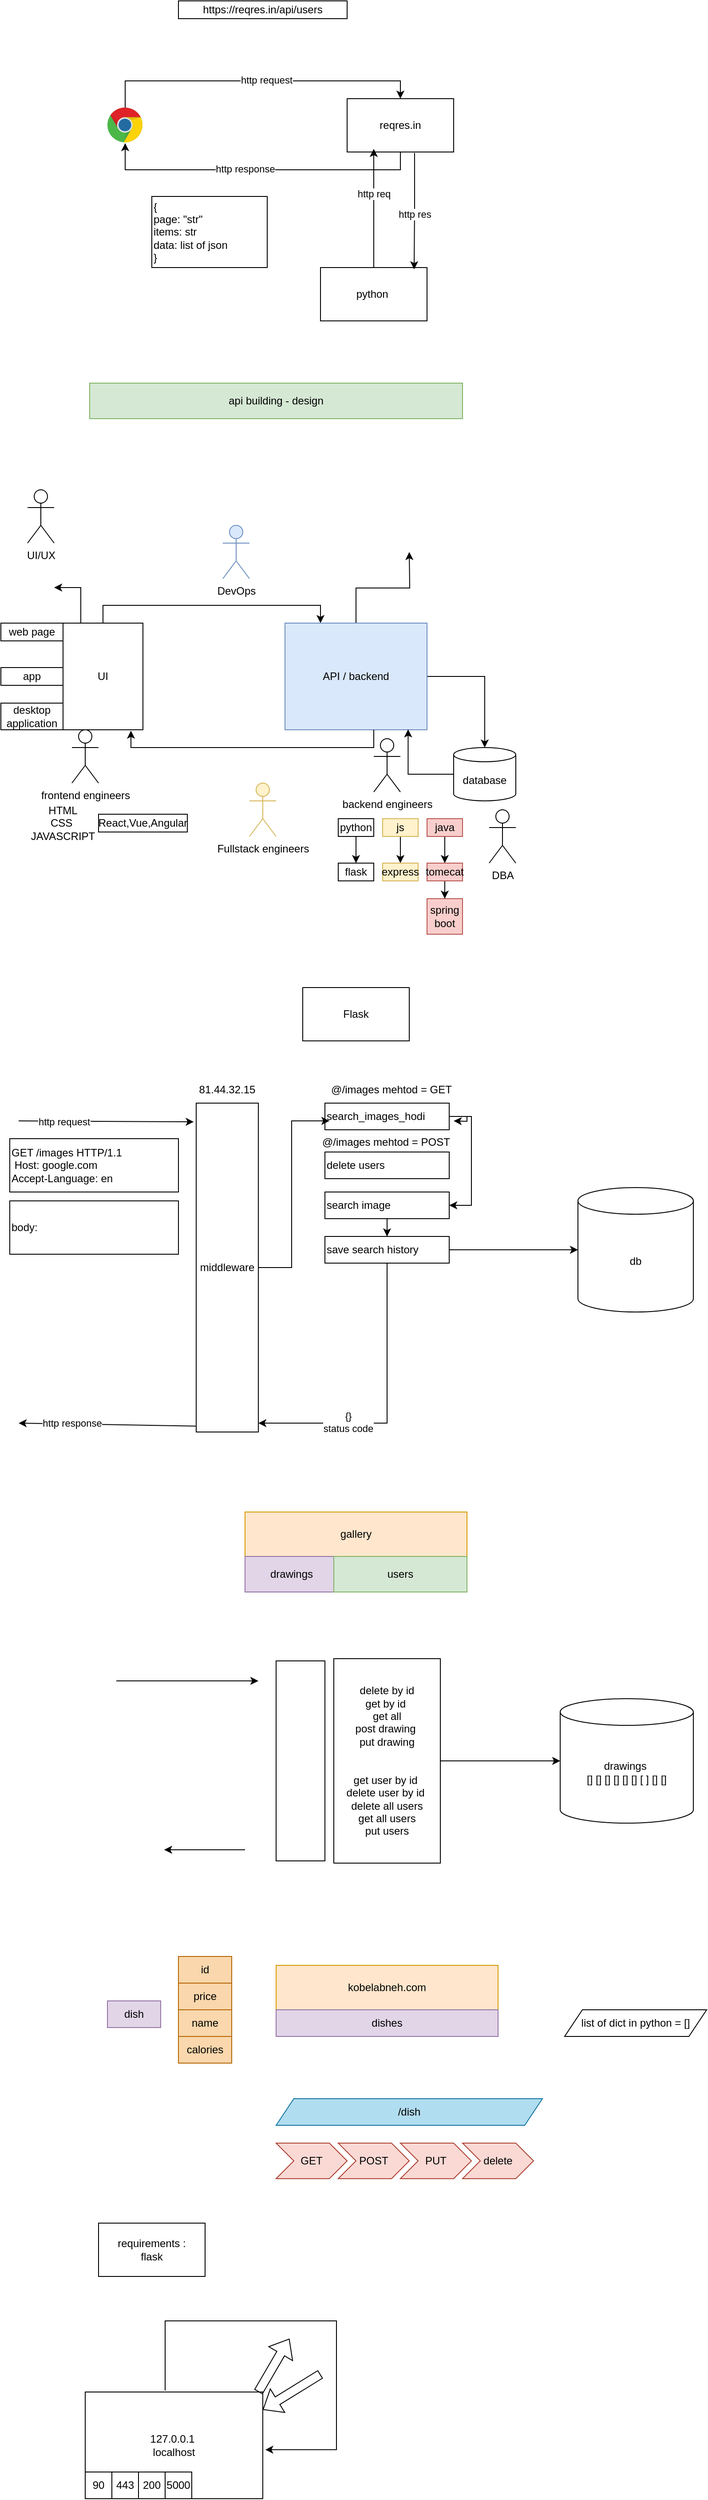 <mxfile version="26.0.4">
  <diagram name="Page-1" id="q_R1HpsBgD3EjmTbTrPw">
    <mxGraphModel dx="730" dy="529" grid="1" gridSize="10" guides="1" tooltips="1" connect="1" arrows="1" fold="1" page="1" pageScale="1" pageWidth="850" pageHeight="1100" math="0" shadow="0">
      <root>
        <mxCell id="0" />
        <mxCell id="1" parent="0" />
        <mxCell id="LPuHKw6oyxf4gAsCf_pK-1" value="https://reqres.in/api/users" style="rounded=0;whiteSpace=wrap;html=1;" vertex="1" parent="1">
          <mxGeometry x="220" y="20" width="190" height="20" as="geometry" />
        </mxCell>
        <mxCell id="LPuHKw6oyxf4gAsCf_pK-3" style="edgeStyle=orthogonalEdgeStyle;rounded=0;orthogonalLoop=1;jettySize=auto;html=1;" edge="1" parent="1" source="LPuHKw6oyxf4gAsCf_pK-2" target="LPuHKw6oyxf4gAsCf_pK-4">
          <mxGeometry relative="1" as="geometry">
            <mxPoint x="470" y="160" as="targetPoint" />
            <Array as="points">
              <mxPoint x="160" y="110" />
              <mxPoint x="470" y="110" />
            </Array>
          </mxGeometry>
        </mxCell>
        <mxCell id="LPuHKw6oyxf4gAsCf_pK-5" value="http request" style="edgeLabel;html=1;align=center;verticalAlign=middle;resizable=0;points=[];" vertex="1" connectable="0" parent="LPuHKw6oyxf4gAsCf_pK-3">
          <mxGeometry x="0.048" y="2" relative="1" as="geometry">
            <mxPoint y="1" as="offset" />
          </mxGeometry>
        </mxCell>
        <mxCell id="LPuHKw6oyxf4gAsCf_pK-2" value="" style="dashed=0;outlineConnect=0;html=1;align=center;labelPosition=center;verticalLabelPosition=bottom;verticalAlign=top;shape=mxgraph.weblogos.chrome" vertex="1" parent="1">
          <mxGeometry x="140" y="140" width="40" height="40" as="geometry" />
        </mxCell>
        <mxCell id="LPuHKw6oyxf4gAsCf_pK-6" style="edgeStyle=orthogonalEdgeStyle;rounded=0;orthogonalLoop=1;jettySize=auto;html=1;" edge="1" parent="1" source="LPuHKw6oyxf4gAsCf_pK-4" target="LPuHKw6oyxf4gAsCf_pK-2">
          <mxGeometry relative="1" as="geometry">
            <Array as="points">
              <mxPoint x="470" y="210" />
              <mxPoint x="160" y="210" />
            </Array>
          </mxGeometry>
        </mxCell>
        <mxCell id="LPuHKw6oyxf4gAsCf_pK-7" value="http response" style="edgeLabel;html=1;align=center;verticalAlign=middle;resizable=0;points=[];" vertex="1" connectable="0" parent="LPuHKw6oyxf4gAsCf_pK-6">
          <mxGeometry x="0.086" y="-1" relative="1" as="geometry">
            <mxPoint as="offset" />
          </mxGeometry>
        </mxCell>
        <mxCell id="LPuHKw6oyxf4gAsCf_pK-4" value="reqres.in" style="rounded=0;whiteSpace=wrap;html=1;" vertex="1" parent="1">
          <mxGeometry x="410" y="130" width="120" height="60" as="geometry" />
        </mxCell>
        <mxCell id="LPuHKw6oyxf4gAsCf_pK-8" value="{&lt;div&gt;page: &quot;str&quot;&amp;nbsp;&lt;/div&gt;&lt;div&gt;items: str&lt;br&gt;data: list of json&lt;br&gt;}&lt;/div&gt;" style="rounded=0;whiteSpace=wrap;html=1;align=left;" vertex="1" parent="1">
          <mxGeometry x="190" y="240" width="130" height="80" as="geometry" />
        </mxCell>
        <mxCell id="LPuHKw6oyxf4gAsCf_pK-10" value="python&amp;nbsp;" style="rounded=0;whiteSpace=wrap;html=1;" vertex="1" parent="1">
          <mxGeometry x="380" y="320" width="120" height="60" as="geometry" />
        </mxCell>
        <mxCell id="LPuHKw6oyxf4gAsCf_pK-11" style="edgeStyle=orthogonalEdgeStyle;rounded=0;orthogonalLoop=1;jettySize=auto;html=1;entryX=0.25;entryY=0.942;entryDx=0;entryDy=0;entryPerimeter=0;" edge="1" parent="1" source="LPuHKw6oyxf4gAsCf_pK-10" target="LPuHKw6oyxf4gAsCf_pK-4">
          <mxGeometry relative="1" as="geometry" />
        </mxCell>
        <mxCell id="LPuHKw6oyxf4gAsCf_pK-12" value="http req" style="edgeLabel;html=1;align=center;verticalAlign=middle;resizable=0;points=[];" vertex="1" connectable="0" parent="LPuHKw6oyxf4gAsCf_pK-11">
          <mxGeometry x="0.251" relative="1" as="geometry">
            <mxPoint as="offset" />
          </mxGeometry>
        </mxCell>
        <mxCell id="LPuHKw6oyxf4gAsCf_pK-13" style="edgeStyle=orthogonalEdgeStyle;rounded=0;orthogonalLoop=1;jettySize=auto;html=1;entryX=0.879;entryY=0.033;entryDx=0;entryDy=0;entryPerimeter=0;exitX=0.633;exitY=1.017;exitDx=0;exitDy=0;exitPerimeter=0;" edge="1" parent="1" source="LPuHKw6oyxf4gAsCf_pK-4" target="LPuHKw6oyxf4gAsCf_pK-10">
          <mxGeometry relative="1" as="geometry" />
        </mxCell>
        <mxCell id="LPuHKw6oyxf4gAsCf_pK-14" value="http res" style="edgeLabel;html=1;align=center;verticalAlign=middle;resizable=0;points=[];" vertex="1" connectable="0" parent="LPuHKw6oyxf4gAsCf_pK-13">
          <mxGeometry x="-0.24" relative="1" as="geometry">
            <mxPoint y="19" as="offset" />
          </mxGeometry>
        </mxCell>
        <mxCell id="LPuHKw6oyxf4gAsCf_pK-15" value="api building - design" style="rounded=0;whiteSpace=wrap;html=1;fillColor=#d5e8d4;strokeColor=#82b366;" vertex="1" parent="1">
          <mxGeometry x="120" y="450" width="420" height="40" as="geometry" />
        </mxCell>
        <mxCell id="LPuHKw6oyxf4gAsCf_pK-34" style="edgeStyle=orthogonalEdgeStyle;rounded=0;orthogonalLoop=1;jettySize=auto;html=1;entryX=0.25;entryY=0;entryDx=0;entryDy=0;" edge="1" parent="1" source="LPuHKw6oyxf4gAsCf_pK-16" target="LPuHKw6oyxf4gAsCf_pK-17">
          <mxGeometry relative="1" as="geometry">
            <Array as="points">
              <mxPoint x="135" y="700" />
              <mxPoint x="380" y="700" />
            </Array>
          </mxGeometry>
        </mxCell>
        <mxCell id="LPuHKw6oyxf4gAsCf_pK-49" style="edgeStyle=orthogonalEdgeStyle;rounded=0;orthogonalLoop=1;jettySize=auto;html=1;" edge="1" parent="1" source="LPuHKw6oyxf4gAsCf_pK-16">
          <mxGeometry relative="1" as="geometry">
            <mxPoint x="80" y="680" as="targetPoint" />
            <Array as="points">
              <mxPoint x="110" y="680" />
            </Array>
          </mxGeometry>
        </mxCell>
        <mxCell id="LPuHKw6oyxf4gAsCf_pK-16" value="UI" style="rounded=0;whiteSpace=wrap;html=1;" vertex="1" parent="1">
          <mxGeometry x="90" y="720" width="90" height="120" as="geometry" />
        </mxCell>
        <mxCell id="LPuHKw6oyxf4gAsCf_pK-21" style="edgeStyle=orthogonalEdgeStyle;rounded=0;orthogonalLoop=1;jettySize=auto;html=1;" edge="1" parent="1" source="LPuHKw6oyxf4gAsCf_pK-17" target="LPuHKw6oyxf4gAsCf_pK-20">
          <mxGeometry relative="1" as="geometry" />
        </mxCell>
        <mxCell id="LPuHKw6oyxf4gAsCf_pK-50" style="edgeStyle=orthogonalEdgeStyle;rounded=0;orthogonalLoop=1;jettySize=auto;html=1;" edge="1" parent="1" source="LPuHKw6oyxf4gAsCf_pK-17">
          <mxGeometry relative="1" as="geometry">
            <mxPoint x="480" y="640" as="targetPoint" />
          </mxGeometry>
        </mxCell>
        <mxCell id="LPuHKw6oyxf4gAsCf_pK-17" value="API / backend" style="rounded=0;whiteSpace=wrap;html=1;fillColor=#dae8fc;strokeColor=#6c8ebf;" vertex="1" parent="1">
          <mxGeometry x="340" y="720" width="160" height="120" as="geometry" />
        </mxCell>
        <mxCell id="LPuHKw6oyxf4gAsCf_pK-19" style="edgeStyle=orthogonalEdgeStyle;rounded=0;orthogonalLoop=1;jettySize=auto;html=1;entryX=0.85;entryY=1.008;entryDx=0;entryDy=0;entryPerimeter=0;" edge="1" parent="1" source="LPuHKw6oyxf4gAsCf_pK-17" target="LPuHKw6oyxf4gAsCf_pK-16">
          <mxGeometry relative="1" as="geometry">
            <Array as="points">
              <mxPoint x="440" y="860" />
              <mxPoint x="167" y="860" />
            </Array>
          </mxGeometry>
        </mxCell>
        <mxCell id="LPuHKw6oyxf4gAsCf_pK-20" value="database" style="shape=cylinder3;whiteSpace=wrap;html=1;boundedLbl=1;backgroundOutline=1;size=8;" vertex="1" parent="1">
          <mxGeometry x="530" y="860" width="70" height="60" as="geometry" />
        </mxCell>
        <mxCell id="LPuHKw6oyxf4gAsCf_pK-22" style="edgeStyle=orthogonalEdgeStyle;rounded=0;orthogonalLoop=1;jettySize=auto;html=1;entryX=0.867;entryY=0.996;entryDx=0;entryDy=0;entryPerimeter=0;" edge="1" parent="1" source="LPuHKw6oyxf4gAsCf_pK-20" target="LPuHKw6oyxf4gAsCf_pK-17">
          <mxGeometry relative="1" as="geometry" />
        </mxCell>
        <mxCell id="LPuHKw6oyxf4gAsCf_pK-23" value="frontend engineers" style="shape=umlActor;verticalLabelPosition=bottom;verticalAlign=top;html=1;outlineConnect=0;" vertex="1" parent="1">
          <mxGeometry x="100" y="840" width="30" height="60" as="geometry" />
        </mxCell>
        <mxCell id="LPuHKw6oyxf4gAsCf_pK-25" value="HTML&lt;br&gt;CSS&amp;nbsp;&lt;br&gt;JAVASCRIPT" style="text;html=1;align=center;verticalAlign=middle;whiteSpace=wrap;rounded=0;" vertex="1" parent="1">
          <mxGeometry x="60" y="930" width="60" height="30" as="geometry" />
        </mxCell>
        <mxCell id="LPuHKw6oyxf4gAsCf_pK-26" value="React,Vue,Angular" style="rounded=0;whiteSpace=wrap;html=1;" vertex="1" parent="1">
          <mxGeometry x="130" y="935" width="100" height="20" as="geometry" />
        </mxCell>
        <mxCell id="LPuHKw6oyxf4gAsCf_pK-28" value="UI/UX" style="shape=umlActor;verticalLabelPosition=bottom;verticalAlign=top;html=1;outlineConnect=0;" vertex="1" parent="1">
          <mxGeometry x="50" y="570" width="30" height="60" as="geometry" />
        </mxCell>
        <mxCell id="LPuHKw6oyxf4gAsCf_pK-30" value="web page" style="rounded=0;whiteSpace=wrap;html=1;" vertex="1" parent="1">
          <mxGeometry x="20" y="720" width="70" height="20" as="geometry" />
        </mxCell>
        <mxCell id="LPuHKw6oyxf4gAsCf_pK-31" value="app" style="rounded=0;whiteSpace=wrap;html=1;" vertex="1" parent="1">
          <mxGeometry x="20" y="770" width="70" height="20" as="geometry" />
        </mxCell>
        <mxCell id="LPuHKw6oyxf4gAsCf_pK-32" value="desktop application" style="rounded=0;whiteSpace=wrap;html=1;" vertex="1" parent="1">
          <mxGeometry x="20" y="810" width="70" height="30" as="geometry" />
        </mxCell>
        <mxCell id="LPuHKw6oyxf4gAsCf_pK-33" value="backend engineers" style="shape=umlActor;verticalLabelPosition=bottom;verticalAlign=top;html=1;outlineConnect=0;" vertex="1" parent="1">
          <mxGeometry x="440" y="850" width="30" height="60" as="geometry" />
        </mxCell>
        <mxCell id="LPuHKw6oyxf4gAsCf_pK-35" value="DBA" style="shape=umlActor;verticalLabelPosition=bottom;verticalAlign=top;html=1;outlineConnect=0;" vertex="1" parent="1">
          <mxGeometry x="570" y="930" width="30" height="60" as="geometry" />
        </mxCell>
        <mxCell id="LPuHKw6oyxf4gAsCf_pK-38" style="edgeStyle=orthogonalEdgeStyle;rounded=0;orthogonalLoop=1;jettySize=auto;html=1;entryX=0.5;entryY=0;entryDx=0;entryDy=0;" edge="1" parent="1" source="LPuHKw6oyxf4gAsCf_pK-36" target="LPuHKw6oyxf4gAsCf_pK-37">
          <mxGeometry relative="1" as="geometry" />
        </mxCell>
        <mxCell id="LPuHKw6oyxf4gAsCf_pK-36" value="python" style="rounded=0;whiteSpace=wrap;html=1;" vertex="1" parent="1">
          <mxGeometry x="400" y="940" width="40" height="20" as="geometry" />
        </mxCell>
        <mxCell id="LPuHKw6oyxf4gAsCf_pK-37" value="flask" style="rounded=0;whiteSpace=wrap;html=1;" vertex="1" parent="1">
          <mxGeometry x="400" y="990" width="40" height="20" as="geometry" />
        </mxCell>
        <mxCell id="LPuHKw6oyxf4gAsCf_pK-41" style="edgeStyle=orthogonalEdgeStyle;rounded=0;orthogonalLoop=1;jettySize=auto;html=1;" edge="1" parent="1" source="LPuHKw6oyxf4gAsCf_pK-39" target="LPuHKw6oyxf4gAsCf_pK-40">
          <mxGeometry relative="1" as="geometry" />
        </mxCell>
        <mxCell id="LPuHKw6oyxf4gAsCf_pK-39" value="js" style="rounded=0;whiteSpace=wrap;html=1;fillColor=#fff2cc;strokeColor=#d6b656;" vertex="1" parent="1">
          <mxGeometry x="450" y="940" width="40" height="20" as="geometry" />
        </mxCell>
        <mxCell id="LPuHKw6oyxf4gAsCf_pK-40" value="express" style="rounded=0;whiteSpace=wrap;html=1;fillColor=#fff2cc;strokeColor=#d6b656;" vertex="1" parent="1">
          <mxGeometry x="450" y="990" width="40" height="20" as="geometry" />
        </mxCell>
        <mxCell id="LPuHKw6oyxf4gAsCf_pK-44" value="" style="edgeStyle=orthogonalEdgeStyle;rounded=0;orthogonalLoop=1;jettySize=auto;html=1;" edge="1" parent="1" source="LPuHKw6oyxf4gAsCf_pK-42" target="LPuHKw6oyxf4gAsCf_pK-43">
          <mxGeometry relative="1" as="geometry" />
        </mxCell>
        <mxCell id="LPuHKw6oyxf4gAsCf_pK-42" value="java" style="rounded=0;whiteSpace=wrap;html=1;fillColor=#f8cecc;strokeColor=#b85450;" vertex="1" parent="1">
          <mxGeometry x="500" y="940" width="40" height="20" as="geometry" />
        </mxCell>
        <mxCell id="LPuHKw6oyxf4gAsCf_pK-46" style="edgeStyle=orthogonalEdgeStyle;rounded=0;orthogonalLoop=1;jettySize=auto;html=1;" edge="1" parent="1" source="LPuHKw6oyxf4gAsCf_pK-43" target="LPuHKw6oyxf4gAsCf_pK-45">
          <mxGeometry relative="1" as="geometry" />
        </mxCell>
        <mxCell id="LPuHKw6oyxf4gAsCf_pK-43" value="tomecat" style="rounded=0;whiteSpace=wrap;html=1;fillColor=#f8cecc;strokeColor=#b85450;" vertex="1" parent="1">
          <mxGeometry x="500" y="990" width="40" height="20" as="geometry" />
        </mxCell>
        <mxCell id="LPuHKw6oyxf4gAsCf_pK-45" value="spring boot" style="rounded=0;whiteSpace=wrap;html=1;fillColor=#f8cecc;strokeColor=#b85450;" vertex="1" parent="1">
          <mxGeometry x="500" y="1030" width="40" height="40" as="geometry" />
        </mxCell>
        <mxCell id="LPuHKw6oyxf4gAsCf_pK-47" value="Fullstack engineers" style="shape=umlActor;verticalLabelPosition=bottom;verticalAlign=top;html=1;outlineConnect=0;fillColor=#fff2cc;strokeColor=#d6b656;" vertex="1" parent="1">
          <mxGeometry x="300" y="900" width="30" height="60" as="geometry" />
        </mxCell>
        <mxCell id="LPuHKw6oyxf4gAsCf_pK-48" value="DevOps" style="shape=umlActor;verticalLabelPosition=bottom;verticalAlign=top;html=1;outlineConnect=0;fillColor=#dae8fc;strokeColor=#6c8ebf;" vertex="1" parent="1">
          <mxGeometry x="270" y="610" width="30" height="60" as="geometry" />
        </mxCell>
        <mxCell id="LPuHKw6oyxf4gAsCf_pK-51" value="Flask" style="rounded=0;whiteSpace=wrap;html=1;" vertex="1" parent="1">
          <mxGeometry x="360" y="1130" width="120" height="60" as="geometry" />
        </mxCell>
        <mxCell id="LPuHKw6oyxf4gAsCf_pK-52" value="middleware" style="rounded=0;whiteSpace=wrap;html=1;" vertex="1" parent="1">
          <mxGeometry x="240" y="1260" width="70" height="370" as="geometry" />
        </mxCell>
        <mxCell id="LPuHKw6oyxf4gAsCf_pK-53" value="" style="endArrow=classic;html=1;rounded=0;entryX=-0.04;entryY=0.057;entryDx=0;entryDy=0;entryPerimeter=0;" edge="1" parent="1" target="LPuHKw6oyxf4gAsCf_pK-52">
          <mxGeometry width="50" height="50" relative="1" as="geometry">
            <mxPoint x="40" y="1280" as="sourcePoint" />
            <mxPoint x="160" y="1280" as="targetPoint" />
          </mxGeometry>
        </mxCell>
        <mxCell id="LPuHKw6oyxf4gAsCf_pK-55" value="http request" style="edgeLabel;html=1;align=center;verticalAlign=middle;resizable=0;points=[];" vertex="1" connectable="0" parent="LPuHKw6oyxf4gAsCf_pK-53">
          <mxGeometry x="-0.728" y="-1" relative="1" as="geometry">
            <mxPoint x="24" as="offset" />
          </mxGeometry>
        </mxCell>
        <mxCell id="LPuHKw6oyxf4gAsCf_pK-54" value="" style="endArrow=classic;html=1;rounded=0;exitX=-0.008;exitY=0.982;exitDx=0;exitDy=0;exitPerimeter=0;" edge="1" parent="1" source="LPuHKw6oyxf4gAsCf_pK-52">
          <mxGeometry width="50" height="50" relative="1" as="geometry">
            <mxPoint x="160" y="1620" as="sourcePoint" />
            <mxPoint x="40" y="1620" as="targetPoint" />
          </mxGeometry>
        </mxCell>
        <mxCell id="LPuHKw6oyxf4gAsCf_pK-56" value="http response" style="edgeLabel;html=1;align=center;verticalAlign=middle;resizable=0;points=[];" vertex="1" connectable="0" parent="1">
          <mxGeometry x="100" y="1620" as="geometry" />
        </mxCell>
        <mxCell id="LPuHKw6oyxf4gAsCf_pK-65" value="GET /images HTTP/1.1&lt;br&gt;&amp;nbsp;Host: google.com&lt;br&gt;Accept-Language: en" style="rounded=0;whiteSpace=wrap;html=1;align=left;" vertex="1" parent="1">
          <mxGeometry x="30" y="1300" width="190" height="60" as="geometry" />
        </mxCell>
        <mxCell id="LPuHKw6oyxf4gAsCf_pK-66" value="body:&amp;nbsp;" style="rounded=0;whiteSpace=wrap;html=1;align=left;" vertex="1" parent="1">
          <mxGeometry x="30" y="1370" width="190" height="60" as="geometry" />
        </mxCell>
        <mxCell id="LPuHKw6oyxf4gAsCf_pK-67" value="81.44.32.15" style="text;html=1;align=center;verticalAlign=middle;whiteSpace=wrap;rounded=0;" vertex="1" parent="1">
          <mxGeometry x="245" y="1230" width="60" height="30" as="geometry" />
        </mxCell>
        <mxCell id="LPuHKw6oyxf4gAsCf_pK-76" style="edgeStyle=orthogonalEdgeStyle;rounded=0;orthogonalLoop=1;jettySize=auto;html=1;" edge="1" parent="1" source="LPuHKw6oyxf4gAsCf_pK-68">
          <mxGeometry relative="1" as="geometry">
            <mxPoint x="530" y="1280" as="targetPoint" />
          </mxGeometry>
        </mxCell>
        <mxCell id="LPuHKw6oyxf4gAsCf_pK-77" style="edgeStyle=orthogonalEdgeStyle;rounded=0;orthogonalLoop=1;jettySize=auto;html=1;entryX=1;entryY=0.5;entryDx=0;entryDy=0;" edge="1" parent="1" source="LPuHKw6oyxf4gAsCf_pK-68" target="LPuHKw6oyxf4gAsCf_pK-70">
          <mxGeometry relative="1" as="geometry">
            <Array as="points">
              <mxPoint x="550" y="1275" />
              <mxPoint x="550" y="1375" />
            </Array>
          </mxGeometry>
        </mxCell>
        <mxCell id="LPuHKw6oyxf4gAsCf_pK-68" value="search_images_hodi" style="rounded=0;whiteSpace=wrap;html=1;align=left;" vertex="1" parent="1">
          <mxGeometry x="385" y="1260" width="140" height="30" as="geometry" />
        </mxCell>
        <mxCell id="LPuHKw6oyxf4gAsCf_pK-69" value="delete users" style="rounded=0;whiteSpace=wrap;html=1;align=left;" vertex="1" parent="1">
          <mxGeometry x="385" y="1315" width="140" height="30" as="geometry" />
        </mxCell>
        <mxCell id="LPuHKw6oyxf4gAsCf_pK-79" style="edgeStyle=orthogonalEdgeStyle;rounded=0;orthogonalLoop=1;jettySize=auto;html=1;" edge="1" parent="1" source="LPuHKw6oyxf4gAsCf_pK-70" target="LPuHKw6oyxf4gAsCf_pK-71">
          <mxGeometry relative="1" as="geometry" />
        </mxCell>
        <mxCell id="LPuHKw6oyxf4gAsCf_pK-70" value="search image" style="rounded=0;whiteSpace=wrap;html=1;align=left;" vertex="1" parent="1">
          <mxGeometry x="385" y="1360" width="140" height="30" as="geometry" />
        </mxCell>
        <mxCell id="LPuHKw6oyxf4gAsCf_pK-80" style="edgeStyle=orthogonalEdgeStyle;rounded=0;orthogonalLoop=1;jettySize=auto;html=1;" edge="1" parent="1" source="LPuHKw6oyxf4gAsCf_pK-71" target="LPuHKw6oyxf4gAsCf_pK-78">
          <mxGeometry relative="1" as="geometry" />
        </mxCell>
        <mxCell id="LPuHKw6oyxf4gAsCf_pK-71" value="save search history" style="rounded=0;whiteSpace=wrap;html=1;align=left;" vertex="1" parent="1">
          <mxGeometry x="385" y="1410" width="140" height="30" as="geometry" />
        </mxCell>
        <mxCell id="LPuHKw6oyxf4gAsCf_pK-73" style="edgeStyle=orthogonalEdgeStyle;rounded=0;orthogonalLoop=1;jettySize=auto;html=1;entryX=0.036;entryY=0.667;entryDx=0;entryDy=0;entryPerimeter=0;" edge="1" parent="1" source="LPuHKw6oyxf4gAsCf_pK-52" target="LPuHKw6oyxf4gAsCf_pK-68">
          <mxGeometry relative="1" as="geometry" />
        </mxCell>
        <mxCell id="LPuHKw6oyxf4gAsCf_pK-74" value="@/images mehtod = GET" style="text;html=1;align=center;verticalAlign=middle;whiteSpace=wrap;rounded=0;" vertex="1" parent="1">
          <mxGeometry x="390" y="1230" width="140" height="30" as="geometry" />
        </mxCell>
        <mxCell id="LPuHKw6oyxf4gAsCf_pK-75" value="&lt;span style=&quot;color: rgb(0, 0, 0); font-family: Helvetica; font-size: 12px; font-style: normal; font-variant-ligatures: normal; font-variant-caps: normal; font-weight: 400; letter-spacing: normal; orphans: 2; text-align: center; text-indent: 0px; text-transform: none; widows: 2; word-spacing: 0px; -webkit-text-stroke-width: 0px; white-space: normal; background-color: rgb(251, 251, 251); text-decoration-thickness: initial; text-decoration-style: initial; text-decoration-color: initial; float: none; display: inline !important;&quot;&gt;@/images mehtod = POST&lt;/span&gt;" style="text;whiteSpace=wrap;html=1;" vertex="1" parent="1">
          <mxGeometry x="380" y="1290" width="170" height="40" as="geometry" />
        </mxCell>
        <mxCell id="LPuHKw6oyxf4gAsCf_pK-78" value="db" style="shape=cylinder3;whiteSpace=wrap;html=1;boundedLbl=1;backgroundOutline=1;size=15;" vertex="1" parent="1">
          <mxGeometry x="670" y="1355" width="130" height="140" as="geometry" />
        </mxCell>
        <mxCell id="LPuHKw6oyxf4gAsCf_pK-81" style="edgeStyle=orthogonalEdgeStyle;rounded=0;orthogonalLoop=1;jettySize=auto;html=1;entryX=1;entryY=0.973;entryDx=0;entryDy=0;entryPerimeter=0;" edge="1" parent="1" source="LPuHKw6oyxf4gAsCf_pK-71" target="LPuHKw6oyxf4gAsCf_pK-52">
          <mxGeometry relative="1" as="geometry">
            <Array as="points">
              <mxPoint x="455" y="1620" />
            </Array>
          </mxGeometry>
        </mxCell>
        <mxCell id="LPuHKw6oyxf4gAsCf_pK-82" value="{}&lt;br&gt;status code" style="edgeLabel;html=1;align=center;verticalAlign=middle;resizable=0;points=[];" vertex="1" connectable="0" parent="LPuHKw6oyxf4gAsCf_pK-81">
          <mxGeometry x="0.381" y="-1" relative="1" as="geometry">
            <mxPoint as="offset" />
          </mxGeometry>
        </mxCell>
        <mxCell id="LPuHKw6oyxf4gAsCf_pK-83" value="gallery" style="rounded=0;whiteSpace=wrap;html=1;fillColor=#ffe6cc;strokeColor=#d79b00;" vertex="1" parent="1">
          <mxGeometry x="295" y="1720" width="250" height="50" as="geometry" />
        </mxCell>
        <mxCell id="LPuHKw6oyxf4gAsCf_pK-84" value="drawings" style="rounded=0;whiteSpace=wrap;html=1;fillColor=#e1d5e7;strokeColor=#9673a6;" vertex="1" parent="1">
          <mxGeometry x="295" y="1770" width="105" height="40" as="geometry" />
        </mxCell>
        <mxCell id="LPuHKw6oyxf4gAsCf_pK-85" value="drawings&amp;nbsp;&lt;br&gt;[] [] [] [] [] [] [ ] [] []" style="shape=cylinder3;whiteSpace=wrap;html=1;boundedLbl=1;backgroundOutline=1;size=15;" vertex="1" parent="1">
          <mxGeometry x="650" y="1930" width="150" height="140" as="geometry" />
        </mxCell>
        <mxCell id="LPuHKw6oyxf4gAsCf_pK-88" style="edgeStyle=orthogonalEdgeStyle;rounded=0;orthogonalLoop=1;jettySize=auto;html=1;" edge="1" parent="1" source="LPuHKw6oyxf4gAsCf_pK-86" target="LPuHKw6oyxf4gAsCf_pK-85">
          <mxGeometry relative="1" as="geometry" />
        </mxCell>
        <mxCell id="LPuHKw6oyxf4gAsCf_pK-86" value="delete by id&lt;br&gt;get by id&amp;nbsp;&lt;br&gt;get all&lt;div&gt;post drawing&amp;nbsp;&lt;/div&gt;&lt;div&gt;put drawing&lt;br&gt;&lt;br&gt;&lt;br&gt;get user by id&amp;nbsp;&lt;br&gt;delete user by id&amp;nbsp;&lt;/div&gt;&lt;div&gt;delete all users&lt;br&gt;get all users&lt;br&gt;put users&lt;/div&gt;" style="rounded=0;whiteSpace=wrap;html=1;" vertex="1" parent="1">
          <mxGeometry x="395" y="1885" width="120" height="230" as="geometry" />
        </mxCell>
        <mxCell id="LPuHKw6oyxf4gAsCf_pK-87" value="users" style="rounded=0;whiteSpace=wrap;html=1;fillColor=#d5e8d4;strokeColor=#82b366;" vertex="1" parent="1">
          <mxGeometry x="395" y="1770" width="150" height="40" as="geometry" />
        </mxCell>
        <mxCell id="LPuHKw6oyxf4gAsCf_pK-89" value="" style="rounded=0;whiteSpace=wrap;html=1;" vertex="1" parent="1">
          <mxGeometry x="330" y="1887.5" width="55" height="225" as="geometry" />
        </mxCell>
        <mxCell id="LPuHKw6oyxf4gAsCf_pK-91" value="" style="endArrow=classic;html=1;rounded=0;" edge="1" parent="1">
          <mxGeometry width="50" height="50" relative="1" as="geometry">
            <mxPoint x="150" y="1910" as="sourcePoint" />
            <mxPoint x="310" y="1910" as="targetPoint" />
          </mxGeometry>
        </mxCell>
        <mxCell id="LPuHKw6oyxf4gAsCf_pK-92" value="" style="endArrow=classic;html=1;rounded=0;" edge="1" parent="1">
          <mxGeometry width="50" height="50" relative="1" as="geometry">
            <mxPoint x="295" y="2100" as="sourcePoint" />
            <mxPoint x="203.889" y="2100" as="targetPoint" />
          </mxGeometry>
        </mxCell>
        <mxCell id="LPuHKw6oyxf4gAsCf_pK-93" value="kobelabneh.com" style="rounded=0;whiteSpace=wrap;html=1;fillColor=#ffe6cc;strokeColor=#d79b00;" vertex="1" parent="1">
          <mxGeometry x="330" y="2230" width="250" height="50" as="geometry" />
        </mxCell>
        <mxCell id="LPuHKw6oyxf4gAsCf_pK-94" value="dishes" style="rounded=0;whiteSpace=wrap;html=1;fillColor=#e1d5e7;strokeColor=#9673a6;" vertex="1" parent="1">
          <mxGeometry x="330" y="2280" width="250" height="30" as="geometry" />
        </mxCell>
        <mxCell id="LPuHKw6oyxf4gAsCf_pK-96" value="id" style="rounded=0;whiteSpace=wrap;html=1;fillColor=#fad7ac;strokeColor=#b46504;" vertex="1" parent="1">
          <mxGeometry x="220" y="2220" width="60" height="30" as="geometry" />
        </mxCell>
        <mxCell id="LPuHKw6oyxf4gAsCf_pK-97" value="dish" style="rounded=0;whiteSpace=wrap;html=1;fillColor=#e1d5e7;strokeColor=#9673a6;" vertex="1" parent="1">
          <mxGeometry x="140" y="2270" width="60" height="30" as="geometry" />
        </mxCell>
        <mxCell id="LPuHKw6oyxf4gAsCf_pK-98" value="price" style="rounded=0;whiteSpace=wrap;html=1;fillColor=#fad7ac;strokeColor=#b46504;" vertex="1" parent="1">
          <mxGeometry x="220" y="2250" width="60" height="30" as="geometry" />
        </mxCell>
        <mxCell id="LPuHKw6oyxf4gAsCf_pK-99" value="name" style="rounded=0;whiteSpace=wrap;html=1;fillColor=#fad7ac;strokeColor=#b46504;" vertex="1" parent="1">
          <mxGeometry x="220" y="2280" width="60" height="30" as="geometry" />
        </mxCell>
        <mxCell id="LPuHKw6oyxf4gAsCf_pK-100" value="calories" style="rounded=0;whiteSpace=wrap;html=1;fillColor=#fad7ac;strokeColor=#b46504;" vertex="1" parent="1">
          <mxGeometry x="220" y="2310" width="60" height="30" as="geometry" />
        </mxCell>
        <mxCell id="LPuHKw6oyxf4gAsCf_pK-102" value="/dish" style="shape=parallelogram;perimeter=parallelogramPerimeter;whiteSpace=wrap;html=1;fixedSize=1;fillColor=#b1ddf0;strokeColor=#10739e;" vertex="1" parent="1">
          <mxGeometry x="330" y="2380" width="300" height="30" as="geometry" />
        </mxCell>
        <mxCell id="LPuHKw6oyxf4gAsCf_pK-103" value="POST" style="shape=step;perimeter=stepPerimeter;whiteSpace=wrap;html=1;fixedSize=1;fillColor=#fad9d5;strokeColor=#ae4132;" vertex="1" parent="1">
          <mxGeometry x="400" y="2430" width="80" height="40" as="geometry" />
        </mxCell>
        <mxCell id="LPuHKw6oyxf4gAsCf_pK-104" value="GET" style="shape=step;perimeter=stepPerimeter;whiteSpace=wrap;html=1;fixedSize=1;fillColor=#fad9d5;strokeColor=#ae4132;" vertex="1" parent="1">
          <mxGeometry x="330" y="2430" width="80" height="40" as="geometry" />
        </mxCell>
        <mxCell id="LPuHKw6oyxf4gAsCf_pK-105" value="PUT" style="shape=step;perimeter=stepPerimeter;whiteSpace=wrap;html=1;fixedSize=1;fillColor=#fad9d5;strokeColor=#ae4132;" vertex="1" parent="1">
          <mxGeometry x="470" y="2430" width="80" height="40" as="geometry" />
        </mxCell>
        <mxCell id="LPuHKw6oyxf4gAsCf_pK-106" value="delete" style="shape=step;perimeter=stepPerimeter;whiteSpace=wrap;html=1;fixedSize=1;fillColor=#fad9d5;strokeColor=#ae4132;" vertex="1" parent="1">
          <mxGeometry x="540" y="2430" width="80" height="40" as="geometry" />
        </mxCell>
        <mxCell id="LPuHKw6oyxf4gAsCf_pK-107" value="list of dict in python = []" style="shape=parallelogram;perimeter=parallelogramPerimeter;whiteSpace=wrap;html=1;fixedSize=1;" vertex="1" parent="1">
          <mxGeometry x="655" y="2280" width="160" height="30" as="geometry" />
        </mxCell>
        <mxCell id="LPuHKw6oyxf4gAsCf_pK-108" value="requirements :&lt;br&gt;flask" style="rounded=0;whiteSpace=wrap;html=1;" vertex="1" parent="1">
          <mxGeometry x="130" y="2520" width="120" height="60" as="geometry" />
        </mxCell>
        <mxCell id="LPuHKw6oyxf4gAsCf_pK-110" value="127.0.0.1&amp;nbsp;&lt;br&gt;localhost" style="rounded=0;whiteSpace=wrap;html=1;" vertex="1" parent="1">
          <mxGeometry x="115" y="2710" width="200" height="120" as="geometry" />
        </mxCell>
        <mxCell id="LPuHKw6oyxf4gAsCf_pK-111" value="90" style="rounded=0;whiteSpace=wrap;html=1;" vertex="1" parent="1">
          <mxGeometry x="115" y="2800" width="30" height="30" as="geometry" />
        </mxCell>
        <mxCell id="LPuHKw6oyxf4gAsCf_pK-112" value="443" style="rounded=0;whiteSpace=wrap;html=1;" vertex="1" parent="1">
          <mxGeometry x="145" y="2800" width="30" height="30" as="geometry" />
        </mxCell>
        <mxCell id="LPuHKw6oyxf4gAsCf_pK-113" value="5000" style="rounded=0;whiteSpace=wrap;html=1;" vertex="1" parent="1">
          <mxGeometry x="205" y="2800" width="30" height="30" as="geometry" />
        </mxCell>
        <mxCell id="LPuHKw6oyxf4gAsCf_pK-114" value="200" style="rounded=0;whiteSpace=wrap;html=1;" vertex="1" parent="1">
          <mxGeometry x="175" y="2800" width="30" height="30" as="geometry" />
        </mxCell>
        <mxCell id="LPuHKw6oyxf4gAsCf_pK-115" value="" style="shape=flexArrow;endArrow=classic;html=1;rounded=0;" edge="1" parent="1">
          <mxGeometry width="50" height="50" relative="1" as="geometry">
            <mxPoint x="310" y="2710" as="sourcePoint" />
            <mxPoint x="345" y="2650" as="targetPoint" />
          </mxGeometry>
        </mxCell>
        <mxCell id="LPuHKw6oyxf4gAsCf_pK-116" value="" style="shape=flexArrow;endArrow=classic;html=1;rounded=0;" edge="1" parent="1">
          <mxGeometry width="50" height="50" relative="1" as="geometry">
            <mxPoint x="380" y="2690" as="sourcePoint" />
            <mxPoint x="315" y="2730" as="targetPoint" />
          </mxGeometry>
        </mxCell>
        <mxCell id="LPuHKw6oyxf4gAsCf_pK-117" style="edgeStyle=orthogonalEdgeStyle;rounded=0;orthogonalLoop=1;jettySize=auto;html=1;exitX=0.458;exitY=-0.015;exitDx=0;exitDy=0;exitPerimeter=0;entryX=1.014;entryY=0.541;entryDx=0;entryDy=0;entryPerimeter=0;" edge="1" parent="1" target="LPuHKw6oyxf4gAsCf_pK-110">
          <mxGeometry relative="1" as="geometry">
            <mxPoint x="205.0" y="2708.2" as="sourcePoint" />
            <mxPoint x="213.4" y="2830" as="targetPoint" />
            <Array as="points">
              <mxPoint x="205" y="2630" />
              <mxPoint x="398" y="2630" />
              <mxPoint x="398" y="2775" />
            </Array>
          </mxGeometry>
        </mxCell>
      </root>
    </mxGraphModel>
  </diagram>
</mxfile>
